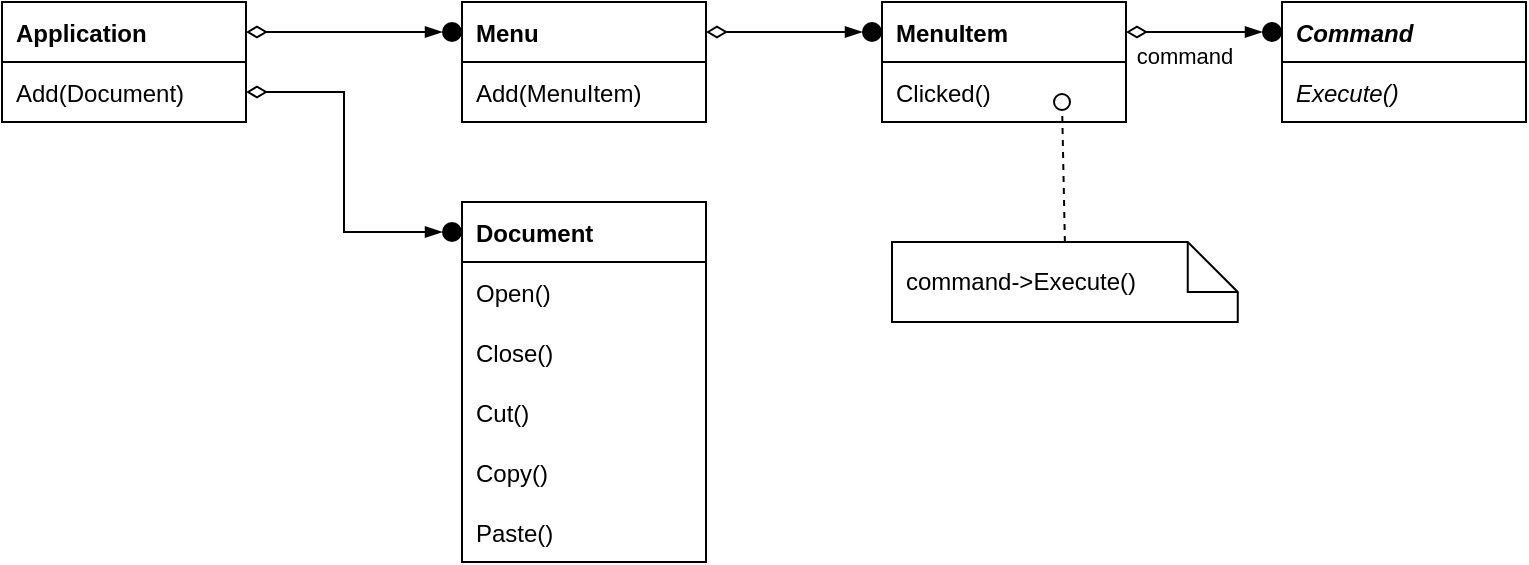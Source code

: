 <mxfile version="21.2.8" type="device">
  <diagram name="Page-1" id="YZn3iEHM-11qYFM5J9hh">
    <mxGraphModel dx="1368" dy="916" grid="1" gridSize="10" guides="1" tooltips="1" connect="1" arrows="1" fold="1" page="1" pageScale="1" pageWidth="850" pageHeight="1100" math="0" shadow="0">
      <root>
        <mxCell id="0" />
        <mxCell id="1" parent="0" />
        <mxCell id="fJIbXOmyCUtUnN-372oh-1" value="Application" style="swimlane;fontStyle=1;childLayout=stackLayout;horizontal=1;startSize=30;fillColor=none;horizontalStack=0;resizeParent=1;resizeParentMax=0;resizeLast=0;collapsible=0;marginBottom=0;fontSize=12;swimlaneHead=1;swimlaneBody=1;connectable=1;allowArrows=1;dropTarget=1;align=left;spacingLeft=5;" vertex="1" parent="1">
          <mxGeometry x="20" y="20" width="122" height="60" as="geometry">
            <mxRectangle x="245" y="370" width="90" height="26" as="alternateBounds" />
          </mxGeometry>
        </mxCell>
        <mxCell id="fJIbXOmyCUtUnN-372oh-2" value="Add(Document)" style="text;strokeColor=none;fillColor=none;align=left;verticalAlign=middle;spacingLeft=5;spacingRight=4;overflow=hidden;rotatable=0;points=[[0,0.5],[1,0.5]];portConstraint=eastwest;fontSize=12;fontStyle=0;connectable=0;" vertex="1" parent="fJIbXOmyCUtUnN-372oh-1">
          <mxGeometry y="30" width="122" height="30" as="geometry" />
        </mxCell>
        <mxCell id="fJIbXOmyCUtUnN-372oh-3" value="Menu" style="swimlane;fontStyle=1;childLayout=stackLayout;horizontal=1;startSize=30;fillColor=none;horizontalStack=0;resizeParent=1;resizeParentMax=0;resizeLast=0;collapsible=0;marginBottom=0;fontSize=12;swimlaneHead=1;swimlaneBody=1;connectable=1;allowArrows=1;dropTarget=1;align=left;spacingLeft=5;" vertex="1" parent="1">
          <mxGeometry x="250" y="20" width="122" height="60" as="geometry">
            <mxRectangle x="245" y="370" width="90" height="26" as="alternateBounds" />
          </mxGeometry>
        </mxCell>
        <mxCell id="fJIbXOmyCUtUnN-372oh-4" value="Add(MenuItem)" style="text;strokeColor=none;fillColor=none;align=left;verticalAlign=middle;spacingLeft=5;spacingRight=4;overflow=hidden;rotatable=0;points=[[0,0.5],[1,0.5]];portConstraint=eastwest;fontSize=12;fontStyle=0;connectable=0;" vertex="1" parent="fJIbXOmyCUtUnN-372oh-3">
          <mxGeometry y="30" width="122" height="30" as="geometry" />
        </mxCell>
        <mxCell id="fJIbXOmyCUtUnN-372oh-5" value="Document" style="swimlane;fontStyle=1;childLayout=stackLayout;horizontal=1;startSize=30;fillColor=none;horizontalStack=0;resizeParent=1;resizeParentMax=0;resizeLast=0;collapsible=0;marginBottom=0;fontSize=12;swimlaneHead=1;swimlaneBody=1;connectable=1;allowArrows=1;dropTarget=1;align=left;spacingLeft=5;" vertex="1" parent="1">
          <mxGeometry x="250" y="120" width="122" height="180" as="geometry">
            <mxRectangle x="245" y="370" width="90" height="26" as="alternateBounds" />
          </mxGeometry>
        </mxCell>
        <mxCell id="fJIbXOmyCUtUnN-372oh-6" value="Open()" style="text;strokeColor=none;fillColor=none;align=left;verticalAlign=middle;spacingLeft=5;spacingRight=4;overflow=hidden;rotatable=0;points=[[0,0.5],[1,0.5]];portConstraint=eastwest;fontSize=12;fontStyle=0;connectable=0;" vertex="1" parent="fJIbXOmyCUtUnN-372oh-5">
          <mxGeometry y="30" width="122" height="30" as="geometry" />
        </mxCell>
        <mxCell id="fJIbXOmyCUtUnN-372oh-9" value="Close()" style="text;strokeColor=none;fillColor=none;align=left;verticalAlign=middle;spacingLeft=5;spacingRight=4;overflow=hidden;rotatable=0;points=[[0,0.5],[1,0.5]];portConstraint=eastwest;fontSize=12;fontStyle=0;connectable=0;" vertex="1" parent="fJIbXOmyCUtUnN-372oh-5">
          <mxGeometry y="60" width="122" height="30" as="geometry" />
        </mxCell>
        <mxCell id="fJIbXOmyCUtUnN-372oh-10" value="Cut()" style="text;strokeColor=none;fillColor=none;align=left;verticalAlign=middle;spacingLeft=5;spacingRight=4;overflow=hidden;rotatable=0;points=[[0,0.5],[1,0.5]];portConstraint=eastwest;fontSize=12;fontStyle=0;connectable=0;" vertex="1" parent="fJIbXOmyCUtUnN-372oh-5">
          <mxGeometry y="90" width="122" height="30" as="geometry" />
        </mxCell>
        <mxCell id="fJIbXOmyCUtUnN-372oh-11" value="Copy()" style="text;strokeColor=none;fillColor=none;align=left;verticalAlign=middle;spacingLeft=5;spacingRight=4;overflow=hidden;rotatable=0;points=[[0,0.5],[1,0.5]];portConstraint=eastwest;fontSize=12;fontStyle=0;connectable=0;" vertex="1" parent="fJIbXOmyCUtUnN-372oh-5">
          <mxGeometry y="120" width="122" height="30" as="geometry" />
        </mxCell>
        <mxCell id="fJIbXOmyCUtUnN-372oh-12" value="Paste()" style="text;strokeColor=none;fillColor=none;align=left;verticalAlign=middle;spacingLeft=5;spacingRight=4;overflow=hidden;rotatable=0;points=[[0,0.5],[1,0.5]];portConstraint=eastwest;fontSize=12;fontStyle=0;connectable=0;" vertex="1" parent="fJIbXOmyCUtUnN-372oh-5">
          <mxGeometry y="150" width="122" height="30" as="geometry" />
        </mxCell>
        <mxCell id="fJIbXOmyCUtUnN-372oh-13" value="MenuItem" style="swimlane;fontStyle=1;childLayout=stackLayout;horizontal=1;startSize=30;fillColor=none;horizontalStack=0;resizeParent=1;resizeParentMax=0;resizeLast=0;collapsible=0;marginBottom=0;fontSize=12;swimlaneHead=1;swimlaneBody=1;connectable=1;allowArrows=1;dropTarget=1;align=left;spacingLeft=5;" vertex="1" parent="1">
          <mxGeometry x="460" y="20" width="122" height="60" as="geometry">
            <mxRectangle x="245" y="370" width="90" height="26" as="alternateBounds" />
          </mxGeometry>
        </mxCell>
        <mxCell id="fJIbXOmyCUtUnN-372oh-14" value="Clicked()" style="text;strokeColor=none;fillColor=none;align=left;verticalAlign=middle;spacingLeft=5;spacingRight=4;overflow=hidden;rotatable=0;points=[[0,0.5],[1,0.5]];portConstraint=eastwest;fontSize=12;fontStyle=0;connectable=0;" vertex="1" parent="fJIbXOmyCUtUnN-372oh-13">
          <mxGeometry y="30" width="122" height="30" as="geometry" />
        </mxCell>
        <mxCell id="fJIbXOmyCUtUnN-372oh-15" value="" style="html=1;verticalAlign=bottom;labelBackgroundColor=none;endArrow=oval;endFill=0;endSize=8;rounded=0;fontSize=12;exitX=0.5;exitY=0;exitDx=0;exitDy=0;exitPerimeter=0;anchorPointDirection=0;dashed=1;" edge="1" source="fJIbXOmyCUtUnN-372oh-16" parent="1">
          <mxGeometry width="160" relative="1" as="geometry">
            <mxPoint x="739" y="84.5" as="sourcePoint" />
            <mxPoint x="550" y="70" as="targetPoint" />
          </mxGeometry>
        </mxCell>
        <mxCell id="fJIbXOmyCUtUnN-372oh-16" value="command-&amp;gt;Execute()" style="shape=note2;boundedLbl=1;whiteSpace=wrap;html=1;size=25;verticalAlign=middle;align=left;spacingLeft=5;fontSize=12;startSize=30;fillColor=none;" vertex="1" parent="1">
          <mxGeometry x="465" y="140" width="172.88" height="40" as="geometry" />
        </mxCell>
        <mxCell id="fJIbXOmyCUtUnN-372oh-17" value="Command" style="swimlane;fontStyle=3;childLayout=stackLayout;horizontal=1;startSize=30;fillColor=none;horizontalStack=0;resizeParent=1;resizeParentMax=0;resizeLast=0;collapsible=0;marginBottom=0;fontSize=12;swimlaneHead=1;swimlaneBody=1;connectable=1;allowArrows=1;dropTarget=1;align=left;spacingLeft=5;" vertex="1" parent="1">
          <mxGeometry x="660" y="20" width="122" height="60" as="geometry">
            <mxRectangle x="245" y="370" width="90" height="26" as="alternateBounds" />
          </mxGeometry>
        </mxCell>
        <mxCell id="fJIbXOmyCUtUnN-372oh-18" value="Execute()" style="text;strokeColor=none;fillColor=none;align=left;verticalAlign=middle;spacingLeft=5;spacingRight=4;overflow=hidden;rotatable=0;points=[[0,0.5],[1,0.5]];portConstraint=eastwest;fontSize=12;fontStyle=2;connectable=0;" vertex="1" parent="fJIbXOmyCUtUnN-372oh-17">
          <mxGeometry y="30" width="122" height="30" as="geometry" />
        </mxCell>
        <mxCell id="fJIbXOmyCUtUnN-372oh-19" value="" style="rounded=0;orthogonalLoop=1;jettySize=auto;html=1;fontSize=12;startSize=8;endArrow=blockThin;endFill=1;startArrow=diamondThin;startFill=0;entryX=0;entryY=0.5;entryDx=0;entryDy=0;exitX=1;exitY=0.25;exitDx=0;exitDy=0;" edge="1" parent="1" source="fJIbXOmyCUtUnN-372oh-1" target="fJIbXOmyCUtUnN-372oh-21">
          <mxGeometry relative="1" as="geometry">
            <mxPoint x="290" y="90" as="sourcePoint" />
            <mxPoint x="510" y="289.141" as="targetPoint" />
          </mxGeometry>
        </mxCell>
        <mxCell id="fJIbXOmyCUtUnN-372oh-21" value="" style="ellipse;whiteSpace=wrap;html=1;aspect=fixed;fillColor=#000000;strokeColor=none;" vertex="1" parent="1">
          <mxGeometry x="240" y="30" width="10" height="10" as="geometry" />
        </mxCell>
        <mxCell id="fJIbXOmyCUtUnN-372oh-22" value="" style="rounded=0;orthogonalLoop=1;jettySize=auto;html=1;fontSize=12;startSize=8;endArrow=blockThin;endFill=1;startArrow=diamondThin;startFill=0;entryX=0;entryY=0.5;entryDx=0;entryDy=0;exitX=1;exitY=0.75;exitDx=0;exitDy=0;edgeStyle=orthogonalEdgeStyle;" edge="1" parent="1" target="fJIbXOmyCUtUnN-372oh-23" source="fJIbXOmyCUtUnN-372oh-1">
          <mxGeometry relative="1" as="geometry">
            <mxPoint x="152" y="45" as="sourcePoint" />
            <mxPoint x="520" y="299.141" as="targetPoint" />
          </mxGeometry>
        </mxCell>
        <mxCell id="fJIbXOmyCUtUnN-372oh-23" value="" style="ellipse;whiteSpace=wrap;html=1;aspect=fixed;fillColor=#000000;strokeColor=none;" vertex="1" parent="1">
          <mxGeometry x="240" y="130" width="10" height="10" as="geometry" />
        </mxCell>
        <mxCell id="fJIbXOmyCUtUnN-372oh-24" value="" style="rounded=0;orthogonalLoop=1;jettySize=auto;html=1;fontSize=12;startSize=8;endArrow=blockThin;endFill=1;startArrow=diamondThin;startFill=0;entryX=0;entryY=0.5;entryDx=0;entryDy=0;exitX=1;exitY=0.25;exitDx=0;exitDy=0;" edge="1" parent="1" target="fJIbXOmyCUtUnN-372oh-25" source="fJIbXOmyCUtUnN-372oh-3">
          <mxGeometry relative="1" as="geometry">
            <mxPoint x="152" y="45" as="sourcePoint" />
            <mxPoint x="520" y="299.141" as="targetPoint" />
          </mxGeometry>
        </mxCell>
        <mxCell id="fJIbXOmyCUtUnN-372oh-25" value="" style="ellipse;whiteSpace=wrap;html=1;aspect=fixed;fillColor=#000000;strokeColor=none;" vertex="1" parent="1">
          <mxGeometry x="450" y="30" width="10" height="10" as="geometry" />
        </mxCell>
        <mxCell id="fJIbXOmyCUtUnN-372oh-26" value="" style="rounded=0;orthogonalLoop=1;jettySize=auto;html=1;fontSize=12;startSize=8;endArrow=blockThin;endFill=1;startArrow=diamondThin;startFill=0;entryX=0;entryY=0.5;entryDx=0;entryDy=0;exitX=1;exitY=0.25;exitDx=0;exitDy=0;" edge="1" parent="1" target="fJIbXOmyCUtUnN-372oh-27" source="fJIbXOmyCUtUnN-372oh-13">
          <mxGeometry relative="1" as="geometry">
            <mxPoint x="382" y="45" as="sourcePoint" />
            <mxPoint x="530" y="309.141" as="targetPoint" />
          </mxGeometry>
        </mxCell>
        <mxCell id="fJIbXOmyCUtUnN-372oh-28" value="command" style="edgeLabel;html=1;align=center;verticalAlign=middle;resizable=0;points=[];" vertex="1" connectable="0" parent="fJIbXOmyCUtUnN-372oh-26">
          <mxGeometry x="-0.547" y="-1" relative="1" as="geometry">
            <mxPoint x="13" y="11" as="offset" />
          </mxGeometry>
        </mxCell>
        <mxCell id="fJIbXOmyCUtUnN-372oh-27" value="" style="ellipse;whiteSpace=wrap;html=1;aspect=fixed;fillColor=#000000;strokeColor=none;" vertex="1" parent="1">
          <mxGeometry x="650" y="30" width="10" height="10" as="geometry" />
        </mxCell>
      </root>
    </mxGraphModel>
  </diagram>
</mxfile>
